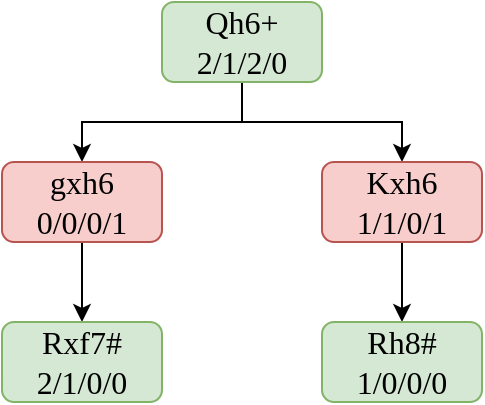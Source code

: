 <mxfile version="24.4.4" type="device">
  <diagram name="Page-1" id="XL02Ip0AQlzXRbUtfJpO">
    <mxGraphModel dx="746" dy="436" grid="1" gridSize="10" guides="1" tooltips="1" connect="1" arrows="1" fold="1" page="1" pageScale="1" pageWidth="850" pageHeight="1100" math="0" shadow="0">
      <root>
        <mxCell id="0" />
        <mxCell id="1" parent="0" />
        <mxCell id="v_L1f3dkDZgrAzcISWoP-10" style="edgeStyle=orthogonalEdgeStyle;rounded=0;orthogonalLoop=1;jettySize=auto;html=1;entryX=0.5;entryY=0;entryDx=0;entryDy=0;strokeWidth=1;fontFamily=Times New Roman;fontSize=16;" edge="1" parent="1" source="v_L1f3dkDZgrAzcISWoP-1" target="v_L1f3dkDZgrAzcISWoP-3">
          <mxGeometry relative="1" as="geometry" />
        </mxCell>
        <mxCell id="v_L1f3dkDZgrAzcISWoP-11" style="edgeStyle=orthogonalEdgeStyle;rounded=0;orthogonalLoop=1;jettySize=auto;html=1;strokeWidth=1;fontFamily=Times New Roman;fontSize=16;" edge="1" parent="1" source="v_L1f3dkDZgrAzcISWoP-1" target="v_L1f3dkDZgrAzcISWoP-2">
          <mxGeometry relative="1" as="geometry" />
        </mxCell>
        <mxCell id="v_L1f3dkDZgrAzcISWoP-1" value="&lt;div style=&quot;font-size: 16px;&quot;&gt;Qh6+&lt;/div&gt;&lt;div style=&quot;font-size: 16px;&quot;&gt;2/1/2/0&lt;br style=&quot;font-size: 16px;&quot;&gt;&lt;/div&gt;" style="rounded=1;whiteSpace=wrap;html=1;fillColor=#d5e8d4;strokeColor=#82b366;strokeWidth=1;fontFamily=Times New Roman;fontSize=16;" vertex="1" parent="1">
          <mxGeometry x="360" y="80" width="80" height="40" as="geometry" />
        </mxCell>
        <mxCell id="v_L1f3dkDZgrAzcISWoP-9" style="edgeStyle=orthogonalEdgeStyle;rounded=0;orthogonalLoop=1;jettySize=auto;html=1;entryX=0.5;entryY=0;entryDx=0;entryDy=0;strokeWidth=1;fontFamily=Times New Roman;fontSize=16;" edge="1" parent="1" source="v_L1f3dkDZgrAzcISWoP-2" target="v_L1f3dkDZgrAzcISWoP-5">
          <mxGeometry relative="1" as="geometry" />
        </mxCell>
        <mxCell id="v_L1f3dkDZgrAzcISWoP-2" value="&lt;div style=&quot;font-size: 16px;&quot;&gt;Kxh6&lt;/div&gt;&lt;div style=&quot;font-size: 16px;&quot;&gt;1/1/0/1&lt;br style=&quot;font-size: 16px;&quot;&gt;&lt;/div&gt;" style="rounded=1;whiteSpace=wrap;html=1;fillColor=#f8cecc;strokeColor=#b85450;strokeWidth=1;fontFamily=Times New Roman;fontSize=16;" vertex="1" parent="1">
          <mxGeometry x="440" y="160" width="80" height="40" as="geometry" />
        </mxCell>
        <mxCell id="v_L1f3dkDZgrAzcISWoP-8" style="edgeStyle=orthogonalEdgeStyle;rounded=0;orthogonalLoop=1;jettySize=auto;html=1;entryX=0.5;entryY=0;entryDx=0;entryDy=0;strokeWidth=1;fontFamily=Times New Roman;fontSize=16;" edge="1" parent="1" source="v_L1f3dkDZgrAzcISWoP-3" target="v_L1f3dkDZgrAzcISWoP-4">
          <mxGeometry relative="1" as="geometry" />
        </mxCell>
        <mxCell id="v_L1f3dkDZgrAzcISWoP-3" value="&lt;div style=&quot;font-size: 16px;&quot;&gt;gxh6&lt;/div&gt;&lt;div style=&quot;font-size: 16px;&quot;&gt;0/0/0/1&lt;br style=&quot;font-size: 16px;&quot;&gt;&lt;/div&gt;" style="rounded=1;whiteSpace=wrap;html=1;fillColor=#f8cecc;strokeColor=#b85450;strokeWidth=1;fontFamily=Times New Roman;fontSize=16;" vertex="1" parent="1">
          <mxGeometry x="280" y="160" width="80" height="40" as="geometry" />
        </mxCell>
        <mxCell id="v_L1f3dkDZgrAzcISWoP-4" value="&lt;div style=&quot;font-size: 16px;&quot;&gt;Rxf7#&lt;/div&gt;&lt;div style=&quot;font-size: 16px;&quot;&gt;2/1/0/0&lt;br style=&quot;font-size: 16px;&quot;&gt;&lt;/div&gt;" style="rounded=1;whiteSpace=wrap;html=1;fillColor=#d5e8d4;strokeColor=#82b366;strokeWidth=1;fontFamily=Times New Roman;fontSize=16;" vertex="1" parent="1">
          <mxGeometry x="280" y="240" width="80" height="40" as="geometry" />
        </mxCell>
        <mxCell id="v_L1f3dkDZgrAzcISWoP-5" value="&lt;div style=&quot;font-size: 16px;&quot;&gt;Rh8#&lt;/div&gt;&lt;div style=&quot;font-size: 16px;&quot;&gt;1/0/0/0&lt;br style=&quot;font-size: 16px;&quot;&gt;&lt;/div&gt;" style="rounded=1;whiteSpace=wrap;html=1;fillColor=#d5e8d4;strokeColor=#82b366;strokeWidth=1;fontFamily=Times New Roman;fontSize=16;" vertex="1" parent="1">
          <mxGeometry x="440" y="240" width="80" height="40" as="geometry" />
        </mxCell>
      </root>
    </mxGraphModel>
  </diagram>
</mxfile>
